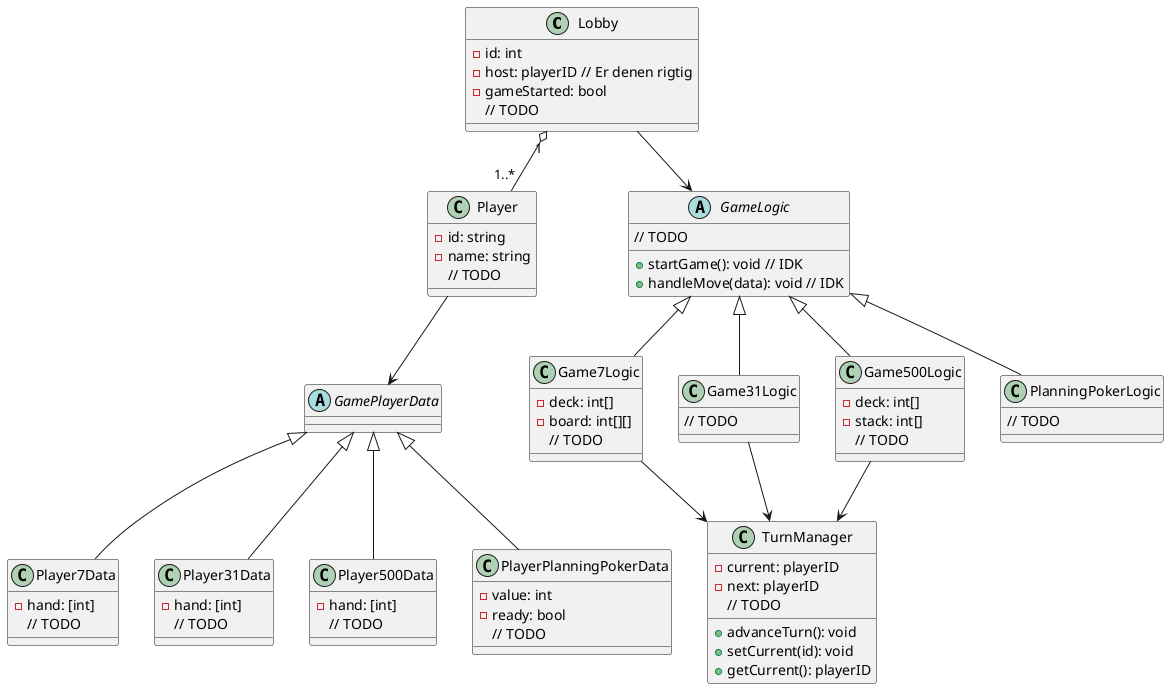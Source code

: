 @startuml socketClassDiagram

class Lobby {
    - id: int
    - host: playerID // Er denen rigtig
    - gameStarted: bool
    // TODO
}

class Player {
    - id: string
    - name: string
    // TODO
}


abstract class GameLogic {
    + startGame(): void // IDK
    + handleMove(data): void // IDK
    // TODO
}

class Game7Logic {
    - deck: int[]
    - board: int[][]
    // TODO
}

class Game31Logic {
    // TODO
}

class Game500Logic {
    - deck: int[]
    - stack: int[]
    // TODO
}

class PlanningPokerLogic {
    // TODO
}


class TurnManager {
    - current: playerID
    - next: playerID
    + advanceTurn(): void
    + setCurrent(id): void
    + getCurrent(): playerID
    // TODO
}


abstract class GamePlayerData

class Player7Data {
    - hand: [int]
    // TODO
}

class Player31Data {
    - hand: [int]
    // TODO
}

class Player500Data {
    - hand: [int]
    // TODO
}

class PlayerPlanningPokerData {
    - value: int
    - ready: bool
    // TODO
}


Lobby --> GameLogic
GameLogic <|-- Game7Logic
GameLogic <|-- Game31Logic
GameLogic <|-- Game500Logic
GameLogic <|-- PlanningPokerLogic

Game7Logic --> TurnManager
Game31Logic --> TurnManager
Game500Logic --> TurnManager

Player --> GamePlayerData
GamePlayerData <|-- Player7Data
GamePlayerData <|-- Player31Data
GamePlayerData <|-- Player500Data
GamePlayerData <|-- PlayerPlanningPokerData

Lobby "1" o-- "1..*" Player

@enduml
